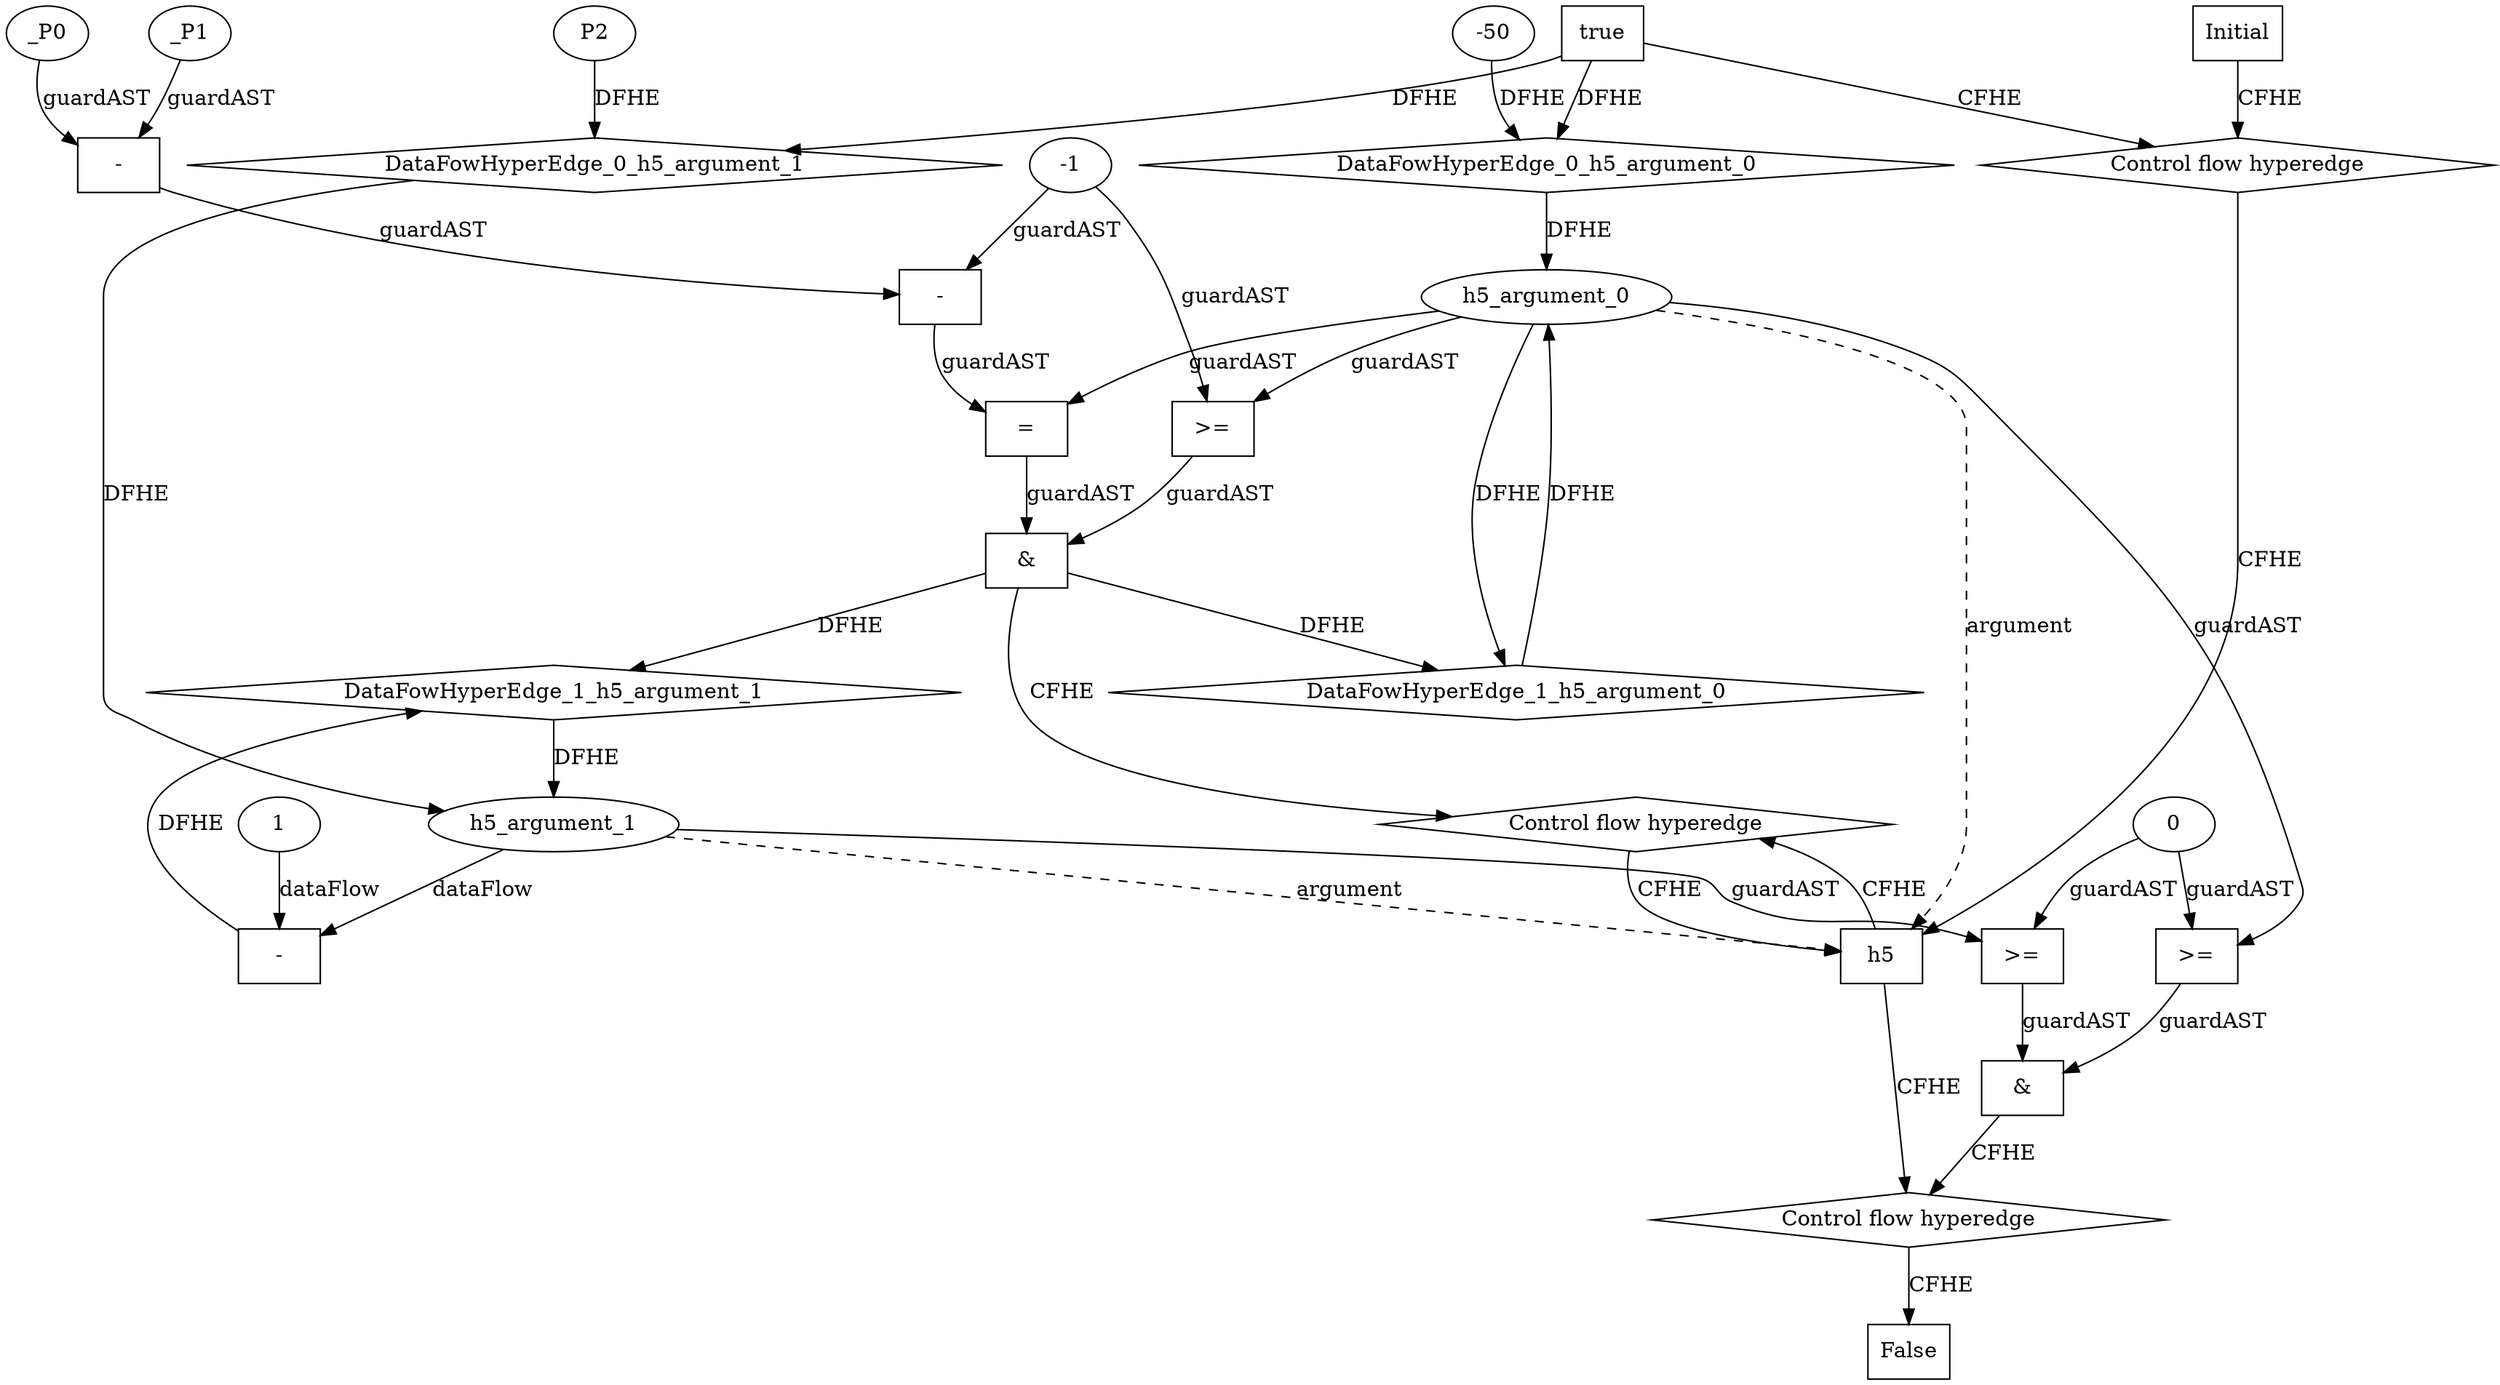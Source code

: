 // Horn Graph
digraph {
	"xxxh5___Initial_0xxxdataFlow_0_node_0" [label="-50"  nodeName="xxxh5___Initial_0xxxdataFlow_0_node_0" class=IdealInt GNNNodeID=2]
	"xxxh5___Initial_0xxxdataFlow1_node_0" [label="P2"  nodeName="xxxh5___Initial_0xxxdataFlow1_node_0" class=symbolicConstant GNNNodeID=3]
	"xxxh5___h5_1xxxdataFlow1_node_0" [label="-"  nodeName="xxxh5___h5_1xxxdataFlow1_node_0" class=Operator GNNNodeID=4 shape=rect]
	"xxxh5___h5_1xxxdataFlow1_node_2" [label="1"  nodeName="xxxh5___h5_1xxxdataFlow1_node_2" class=IdealInt GNNNodeID=5]
		"h5_argument_1" -> "xxxh5___h5_1xxxdataFlow1_node_0" [ label="dataFlow"]
		"xxxh5___h5_1xxxdataFlow1_node_2" -> "xxxh5___h5_1xxxdataFlow1_node_0" [ label="dataFlow"]
	"xxxh5___h5_1xxxguard_0_node_0" [label=">="  nodeName="xxxh5___h5_1xxxguard_0_node_0" class=Operator GNNNodeID=6 shape=rect]
	"xxxh5___h5_1xxxguard_0_node_1" [label="-1"  nodeName="xxxh5___h5_1xxxguard_0_node_1" class=IdealInt GNNNodeID=7]
		"xxxh5___h5_1xxxguard_0_node_1" -> "xxxh5___h5_1xxxguard_0_node_0" [ label="guardAST"]
		"h5_argument_0" -> "xxxh5___h5_1xxxguard_0_node_0" [ label="guardAST"]
	"xxxh5___h5_1xxxguard1_node_0" [label="="  nodeName="xxxh5___h5_1xxxguard1_node_0" class=Operator GNNNodeID=8 shape=rect]
	"xxxh5___h5_1xxxguard1_node_2" [label="-"  nodeName="xxxh5___h5_1xxxguard1_node_2" class=Operator GNNNodeID=9 shape=rect]
	"xxxh5___h5_1xxxguard1_node_3" [label="-"  nodeName="xxxh5___h5_1xxxguard1_node_3" class=Operator GNNNodeID=10 shape=rect]
	"xxxh5___h5_1xxxguard1_node_4" [label="_P1"  nodeName="xxxh5___h5_1xxxguard1_node_4" class=symbolicConstant GNNNodeID=11]
	"xxxh5___h5_1xxxguard1_node_5" [label="_P0"  nodeName="xxxh5___h5_1xxxguard1_node_5" class=symbolicConstant GNNNodeID=12]
		"h5_argument_0" -> "xxxh5___h5_1xxxguard1_node_0" [ label="guardAST"]
		"xxxh5___h5_1xxxguard1_node_2" -> "xxxh5___h5_1xxxguard1_node_0" [ label="guardAST"]
		"xxxh5___h5_1xxxguard1_node_3" -> "xxxh5___h5_1xxxguard1_node_2" [ label="guardAST"]
		"xxxh5___h5_1xxxguard_0_node_1" -> "xxxh5___h5_1xxxguard1_node_2" [ label="guardAST"]
		"xxxh5___h5_1xxxguard1_node_4" -> "xxxh5___h5_1xxxguard1_node_3" [ label="guardAST"]
		"xxxh5___h5_1xxxguard1_node_5" -> "xxxh5___h5_1xxxguard1_node_3" [ label="guardAST"]
	"xxxFALSE___h5_2xxxguard_0_node_0" [label=">="  nodeName="xxxFALSE___h5_2xxxguard_0_node_0" class=Operator GNNNodeID=13 shape=rect]
	"xxxFALSE___h5_2xxxguard_0_node_1" [label="0"  nodeName="xxxFALSE___h5_2xxxguard_0_node_1" class=IdealInt GNNNodeID=14]
		"xxxFALSE___h5_2xxxguard_0_node_1" -> "xxxFALSE___h5_2xxxguard_0_node_0" [ label="guardAST"]
		"h5_argument_1" -> "xxxFALSE___h5_2xxxguard_0_node_0" [ label="guardAST"]
	"xxxFALSE___h5_2xxxguard1_node_0" [label=">="  nodeName="xxxFALSE___h5_2xxxguard1_node_0" class=Operator GNNNodeID=15 shape=rect]
		"h5_argument_0" -> "xxxFALSE___h5_2xxxguard1_node_0" [ label="guardAST"]
		"xxxFALSE___h5_2xxxguard_0_node_1" -> "xxxFALSE___h5_2xxxguard1_node_0" [ label="guardAST"]
	"h5" [label="h5"  nodeName="h5" class=CONTROL GNNNodeID=16 shape="rect"]
	"FALSE" [label="False"  nodeName=False class=CONTROL GNNNodeID=17 shape="rect"]
	"Initial" [label="Initial"  nodeName=Initial class=CONTROL GNNNodeID=18 shape="rect"]
	"ControlFowHyperEdge_0" [label="Control flow hyperedge"  hyperEdgeNodeID=0 nodeName=ControlFowHyperEdge_0 class=controlFlowHyperEdge shape="diamond"]
		"Initial" -> ControlFowHyperEdge_0 [ label="CFHE"]
		"ControlFowHyperEdge_0" -> "h5" [ label="CFHE"]
	"ControlFowHyperEdge_1" [label="Control flow hyperedge"  hyperEdgeNodeID=1 nodeName=ControlFowHyperEdge_1 class=controlFlowHyperEdge shape="diamond"]
		"h5" -> ControlFowHyperEdge_1 [ label="CFHE"]
		"ControlFowHyperEdge_1" -> "h5" [ label="CFHE"]
	"ControlFowHyperEdge_2" [label="Control flow hyperedge"  hyperEdgeNodeID=2 nodeName=ControlFowHyperEdge_2 class=controlFlowHyperEdge shape="diamond"]
		"h5" -> ControlFowHyperEdge_2 [ label="CFHE"]
		"ControlFowHyperEdge_2" -> "FALSE" [ label="CFHE"]
	"h5_argument_0" [label="h5_argument_0"  nodeName=argument0 class=argument shape=oval GNNNodeID=19 head="h5"]
		"h5_argument_0" -> "h5" [ label="argument" style=dashed]
	"h5_argument_1" [label="h5_argument_1"  nodeName=argument1 class=argument shape=oval GNNNodeID=19 head="h5"]
		"h5_argument_1" -> "h5" [ label="argument" style=dashed]
	"true_0" [label="true"  nodeName="true_0" class=true shape=rect]
		"true_0" -> "ControlFowHyperEdge_0" [ label="CFHE"]
	"xxxh5___h5_1xxx_and" [label="&"  andName="xxxh5___h5_1xxx_and" class=Operator shape=rect]
		"xxxh5___h5_1xxxguard_0_node_0" -> "xxxh5___h5_1xxx_and" [ label="guardAST"]
		"xxxh5___h5_1xxxguard1_node_0" -> "xxxh5___h5_1xxx_and" [ label="guardAST"]
		"xxxh5___h5_1xxx_and" -> "ControlFowHyperEdge_1" [ label="CFHE"]
	"xxxFALSE___h5_2xxx_and" [label="&"  andName="xxxFALSE___h5_2xxx_and" class=Operator shape=rect]
		"xxxFALSE___h5_2xxxguard_0_node_0" -> "xxxFALSE___h5_2xxx_and" [ label="guardAST"]
		"xxxFALSE___h5_2xxxguard1_node_0" -> "xxxFALSE___h5_2xxx_and" [ label="guardAST"]
		"xxxFALSE___h5_2xxx_and" -> "ControlFowHyperEdge_2" [ label="CFHE"]
	"DataFowHyperEdge_0_h5_argument_0" [label="DataFowHyperEdge_0_h5_argument_0"  nodeName="DataFowHyperEdge_0_h5_argument_0" class=DataFlowHyperedge shape=diamond]
		"DataFowHyperEdge_0_h5_argument_0" -> "h5_argument_0" [ label="DFHE"]
		"true_0" -> "DataFowHyperEdge_0_h5_argument_0" [ label="DFHE"]
		"xxxh5___Initial_0xxxdataFlow_0_node_0" -> "DataFowHyperEdge_0_h5_argument_0" [ label="DFHE"]
	"DataFowHyperEdge_0_h5_argument_1" [label="DataFowHyperEdge_0_h5_argument_1"  nodeName="DataFowHyperEdge_0_h5_argument_1" class=DataFlowHyperedge shape=diamond]
		"DataFowHyperEdge_0_h5_argument_1" -> "h5_argument_1" [ label="DFHE"]
		"true_0" -> "DataFowHyperEdge_0_h5_argument_1" [ label="DFHE"]
		"xxxh5___Initial_0xxxdataFlow1_node_0" -> "DataFowHyperEdge_0_h5_argument_1" [ label="DFHE"]
	"DataFowHyperEdge_1_h5_argument_0" [label="DataFowHyperEdge_1_h5_argument_0"  nodeName="DataFowHyperEdge_1_h5_argument_0" class=DataFlowHyperedge shape=diamond]
		"DataFowHyperEdge_1_h5_argument_0" -> "h5_argument_0" [ label="DFHE"]
		"xxxh5___h5_1xxx_and" -> "DataFowHyperEdge_1_h5_argument_0" [ label="DFHE"]
		"h5_argument_0" -> "DataFowHyperEdge_1_h5_argument_0" [ label="DFHE"]
	"DataFowHyperEdge_1_h5_argument_1" [label="DataFowHyperEdge_1_h5_argument_1"  nodeName="DataFowHyperEdge_1_h5_argument_1" class=DataFlowHyperedge shape=diamond]
		"DataFowHyperEdge_1_h5_argument_1" -> "h5_argument_1" [ label="DFHE"]
		"xxxh5___h5_1xxx_and" -> "DataFowHyperEdge_1_h5_argument_1" [ label="DFHE"]
		"xxxh5___h5_1xxxdataFlow1_node_0" -> "DataFowHyperEdge_1_h5_argument_1" [ label="DFHE"]
}
